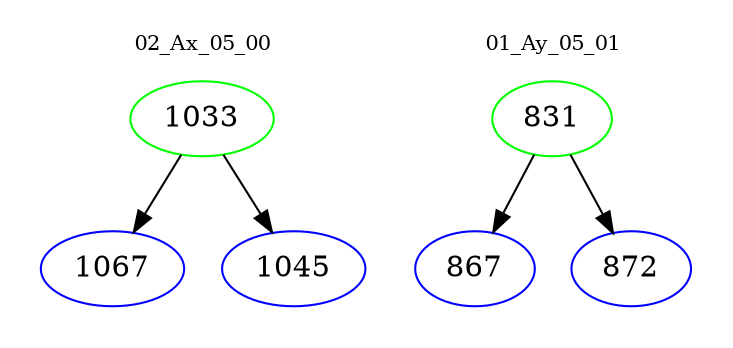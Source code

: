 digraph{
subgraph cluster_0 {
color = white
label = "02_Ax_05_00";
fontsize=10;
T0_1033 [label="1033", color="green"]
T0_1033 -> T0_1067 [color="black"]
T0_1067 [label="1067", color="blue"]
T0_1033 -> T0_1045 [color="black"]
T0_1045 [label="1045", color="blue"]
}
subgraph cluster_1 {
color = white
label = "01_Ay_05_01";
fontsize=10;
T1_831 [label="831", color="green"]
T1_831 -> T1_867 [color="black"]
T1_867 [label="867", color="blue"]
T1_831 -> T1_872 [color="black"]
T1_872 [label="872", color="blue"]
}
}

